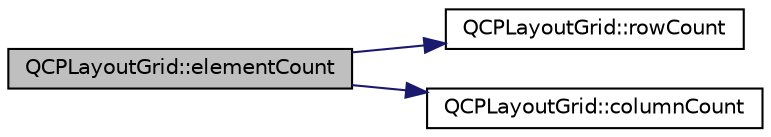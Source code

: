 digraph "QCPLayoutGrid::elementCount"
{
  edge [fontname="Helvetica",fontsize="10",labelfontname="Helvetica",labelfontsize="10"];
  node [fontname="Helvetica",fontsize="10",shape=record];
  rankdir="LR";
  Node76 [label="QCPLayoutGrid::elementCount",height=0.2,width=0.4,color="black", fillcolor="grey75", style="filled", fontcolor="black"];
  Node76 -> Node77 [color="midnightblue",fontsize="10",style="solid",fontname="Helvetica"];
  Node77 [label="QCPLayoutGrid::rowCount",height=0.2,width=0.4,color="black", fillcolor="white", style="filled",URL="$class_q_c_p_layout_grid.html#a19c66fd76cbce58a8e94f33797e0c0aa"];
  Node76 -> Node78 [color="midnightblue",fontsize="10",style="solid",fontname="Helvetica"];
  Node78 [label="QCPLayoutGrid::columnCount",height=0.2,width=0.4,color="black", fillcolor="white", style="filled",URL="$class_q_c_p_layout_grid.html#a1a2962cbf45011405b64b913afa8e7a2"];
}
